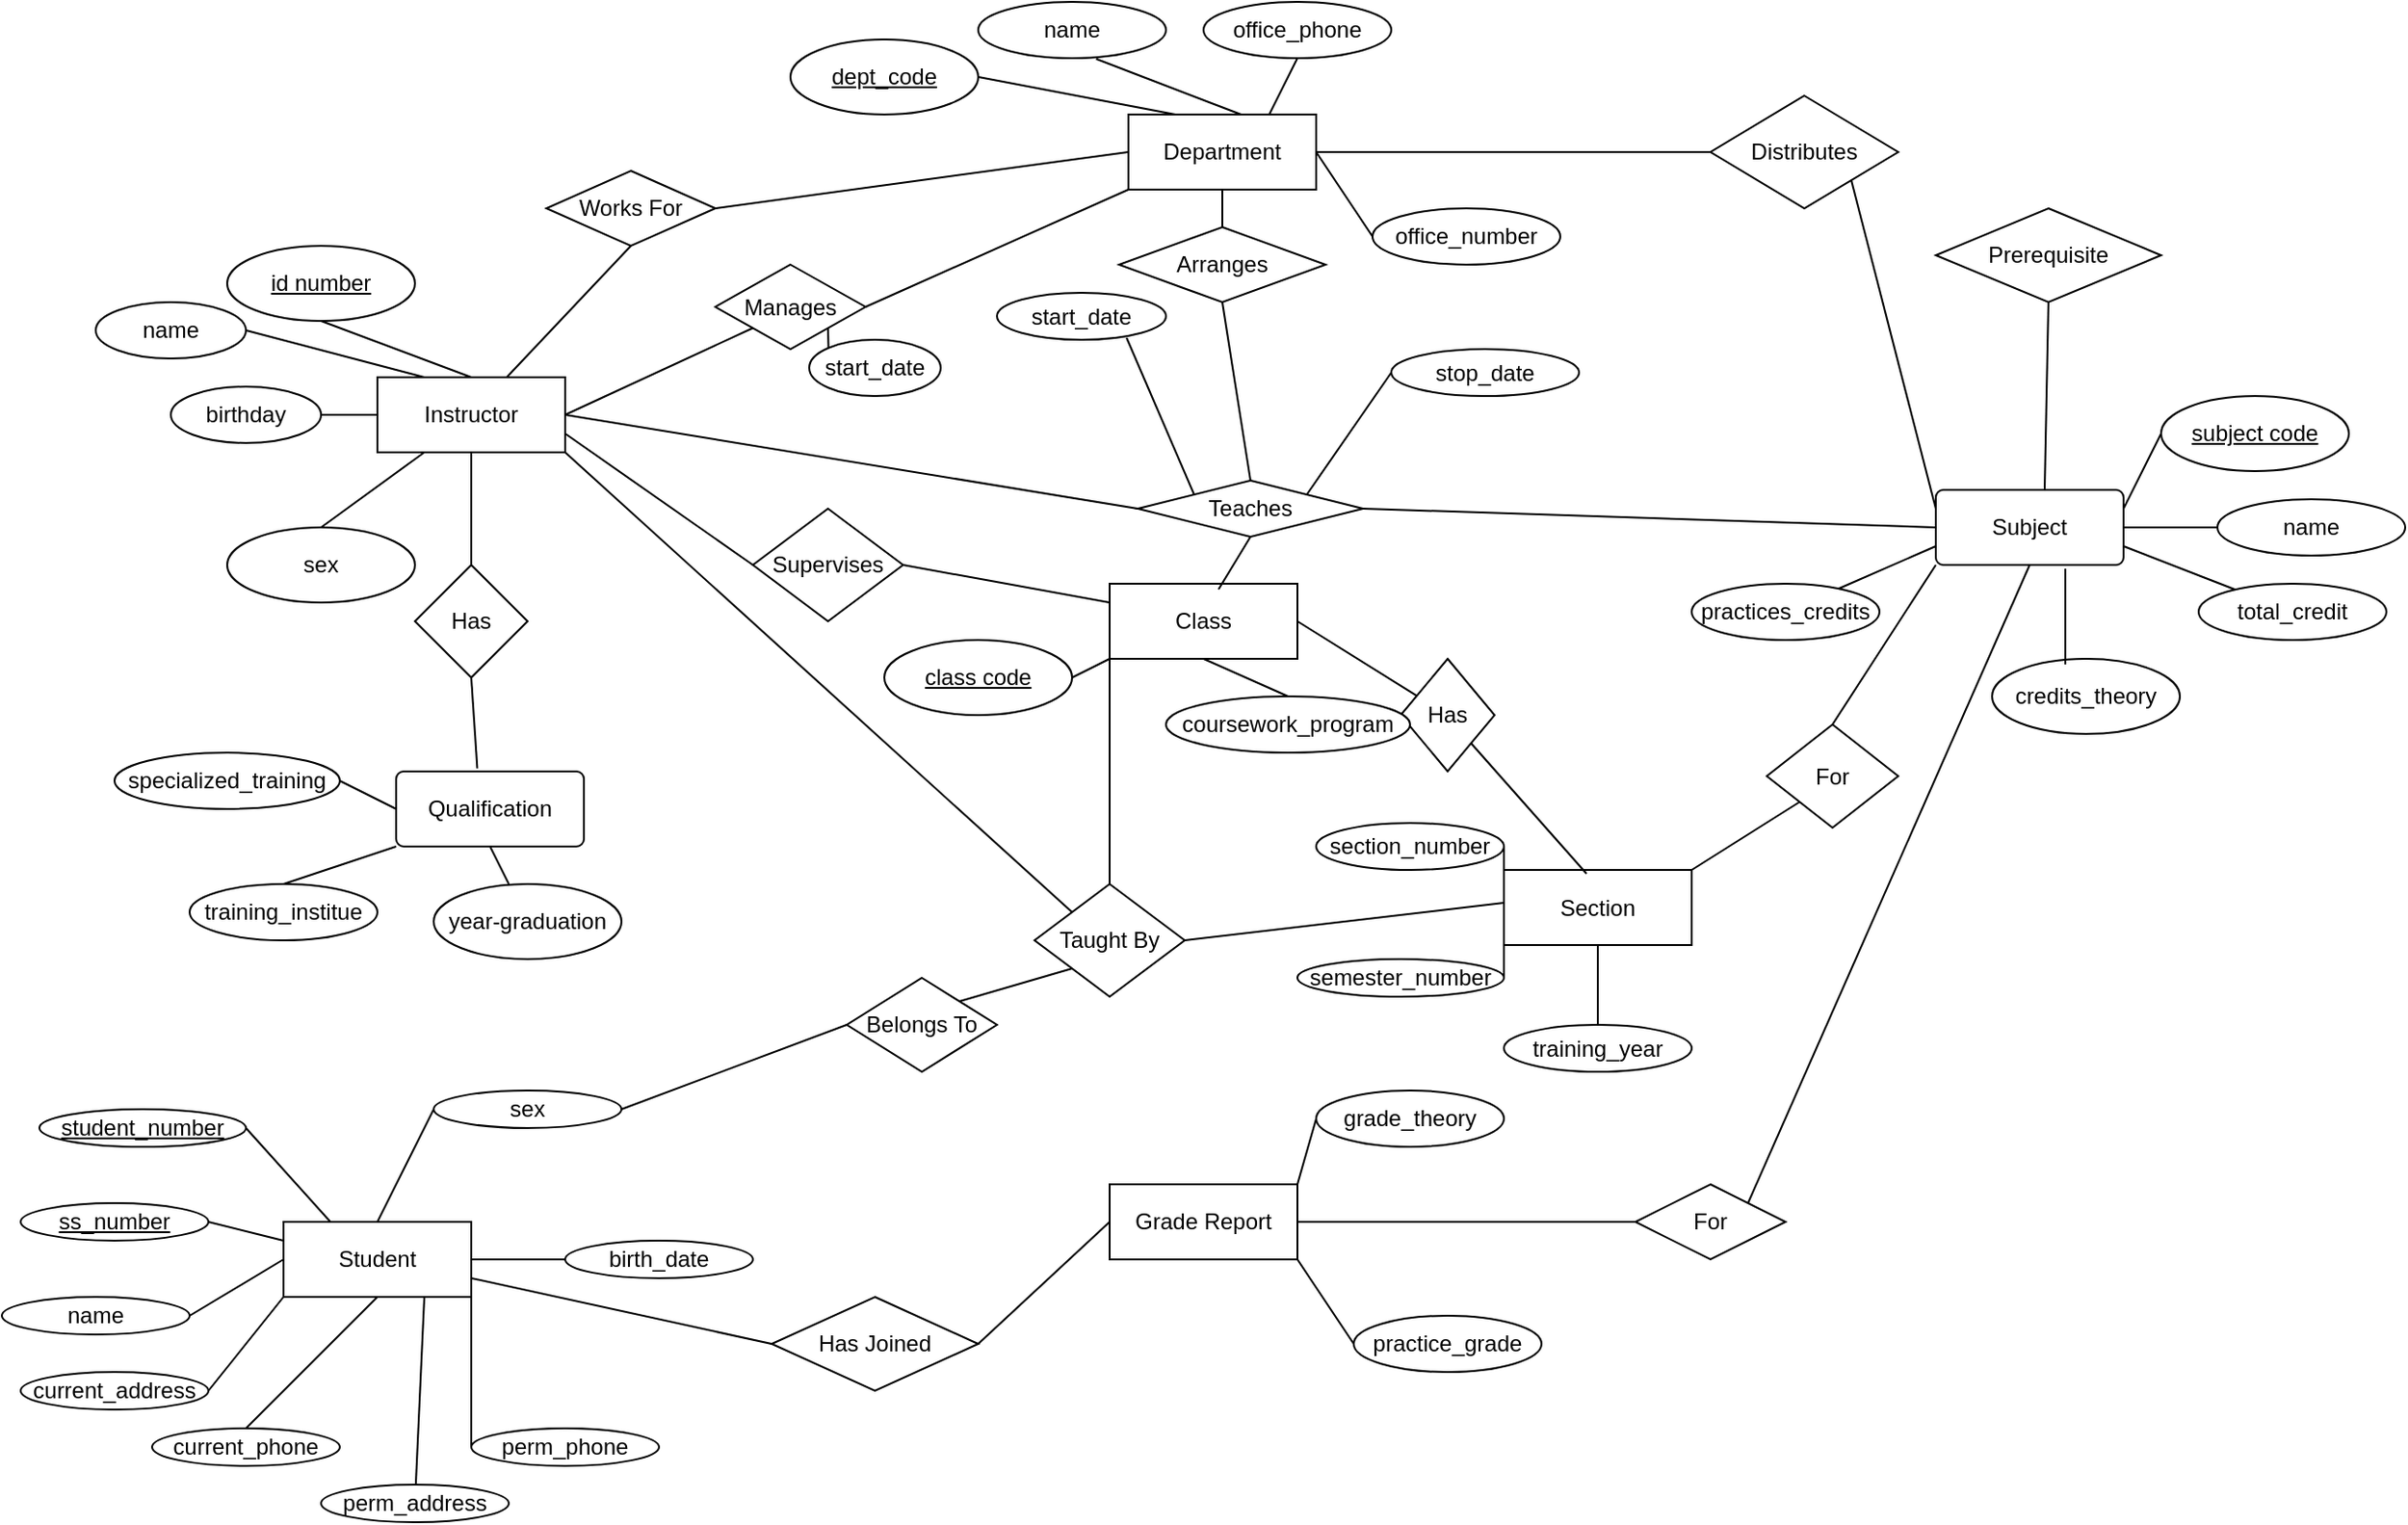 <mxfile version="27.1.1">
  <diagram id="R2lEEEUBdFMjLlhIrx00" name="Page-1">
    <mxGraphModel dx="2276" dy="789" grid="1" gridSize="10" guides="1" tooltips="1" connect="1" arrows="1" fold="1" page="1" pageScale="1" pageWidth="850" pageHeight="1100" math="0" shadow="0" extFonts="Permanent Marker^https://fonts.googleapis.com/css?family=Permanent+Marker">
      <root>
        <mxCell id="0" />
        <mxCell id="1" parent="0" />
        <mxCell id="DxgcCWAZKwAYyYCNNTz4-1" value="Department" style="whiteSpace=wrap;html=1;align=center;" parent="1" vertex="1">
          <mxGeometry x="530" y="70" width="100" height="40" as="geometry" />
        </mxCell>
        <mxCell id="DxgcCWAZKwAYyYCNNTz4-2" value="name" style="ellipse;whiteSpace=wrap;html=1;align=center;" parent="1" vertex="1">
          <mxGeometry x="450" y="10" width="100" height="30" as="geometry" />
        </mxCell>
        <mxCell id="DxgcCWAZKwAYyYCNNTz4-3" value="office_number" style="ellipse;whiteSpace=wrap;html=1;align=center;" parent="1" vertex="1">
          <mxGeometry x="660" y="120" width="100" height="30" as="geometry" />
        </mxCell>
        <mxCell id="DxgcCWAZKwAYyYCNNTz4-4" value="office_phone" style="ellipse;whiteSpace=wrap;html=1;align=center;" parent="1" vertex="1">
          <mxGeometry x="570" y="10" width="100" height="30" as="geometry" />
        </mxCell>
        <mxCell id="DxgcCWAZKwAYyYCNNTz4-5" value="dept_code" style="ellipse;whiteSpace=wrap;html=1;align=center;fontStyle=4;" parent="1" vertex="1">
          <mxGeometry x="350" y="30" width="100" height="40" as="geometry" />
        </mxCell>
        <mxCell id="DxgcCWAZKwAYyYCNNTz4-6" value="" style="endArrow=none;html=1;rounded=0;fontSize=12;startSize=8;endSize=8;curved=1;exitX=1;exitY=0.5;exitDx=0;exitDy=0;entryX=0.25;entryY=0;entryDx=0;entryDy=0;" parent="1" source="DxgcCWAZKwAYyYCNNTz4-5" target="DxgcCWAZKwAYyYCNNTz4-1" edge="1">
          <mxGeometry relative="1" as="geometry">
            <mxPoint x="450" y="230" as="sourcePoint" />
            <mxPoint x="610" y="230" as="targetPoint" />
          </mxGeometry>
        </mxCell>
        <mxCell id="DxgcCWAZKwAYyYCNNTz4-7" value="" style="endArrow=none;html=1;rounded=0;fontSize=12;startSize=8;endSize=8;curved=1;exitX=0.628;exitY=1.013;exitDx=0;exitDy=0;exitPerimeter=0;" parent="1" source="DxgcCWAZKwAYyYCNNTz4-2" edge="1">
          <mxGeometry relative="1" as="geometry">
            <mxPoint x="450" y="230" as="sourcePoint" />
            <mxPoint x="590" y="70" as="targetPoint" />
          </mxGeometry>
        </mxCell>
        <mxCell id="DxgcCWAZKwAYyYCNNTz4-8" value="" style="endArrow=none;html=1;rounded=0;fontSize=12;startSize=8;endSize=8;curved=1;entryX=0.5;entryY=1;entryDx=0;entryDy=0;exitX=0.75;exitY=0;exitDx=0;exitDy=0;" parent="1" source="DxgcCWAZKwAYyYCNNTz4-1" target="DxgcCWAZKwAYyYCNNTz4-4" edge="1">
          <mxGeometry relative="1" as="geometry">
            <mxPoint x="450" y="230" as="sourcePoint" />
            <mxPoint x="610" y="230" as="targetPoint" />
          </mxGeometry>
        </mxCell>
        <mxCell id="DxgcCWAZKwAYyYCNNTz4-9" value="" style="endArrow=none;html=1;rounded=0;fontSize=12;startSize=8;endSize=8;curved=1;exitX=1;exitY=0.5;exitDx=0;exitDy=0;entryX=0;entryY=0.5;entryDx=0;entryDy=0;" parent="1" source="DxgcCWAZKwAYyYCNNTz4-1" target="DxgcCWAZKwAYyYCNNTz4-3" edge="1">
          <mxGeometry relative="1" as="geometry">
            <mxPoint x="450" y="230" as="sourcePoint" />
            <mxPoint x="610" y="230" as="targetPoint" />
          </mxGeometry>
        </mxCell>
        <mxCell id="DxgcCWAZKwAYyYCNNTz4-10" value="Manages" style="shape=rhombus;perimeter=rhombusPerimeter;whiteSpace=wrap;html=1;align=center;" parent="1" vertex="1">
          <mxGeometry x="310" y="150" width="80" height="45" as="geometry" />
        </mxCell>
        <mxCell id="DxgcCWAZKwAYyYCNNTz4-11" value="" style="endArrow=none;html=1;rounded=0;fontSize=12;startSize=8;endSize=8;curved=1;entryX=0;entryY=1;entryDx=0;entryDy=0;exitX=1;exitY=0.5;exitDx=0;exitDy=0;" parent="1" source="DxgcCWAZKwAYyYCNNTz4-10" target="DxgcCWAZKwAYyYCNNTz4-1" edge="1">
          <mxGeometry relative="1" as="geometry">
            <mxPoint x="450" y="230" as="sourcePoint" />
            <mxPoint x="610" y="230" as="targetPoint" />
          </mxGeometry>
        </mxCell>
        <mxCell id="DxgcCWAZKwAYyYCNNTz4-12" value="start_date" style="ellipse;whiteSpace=wrap;html=1;align=center;" parent="1" vertex="1">
          <mxGeometry x="360" y="190" width="70" height="30" as="geometry" />
        </mxCell>
        <mxCell id="DxgcCWAZKwAYyYCNNTz4-14" value="Instructor" style="whiteSpace=wrap;html=1;align=center;" parent="1" vertex="1">
          <mxGeometry x="130" y="210" width="100" height="40" as="geometry" />
        </mxCell>
        <mxCell id="DxgcCWAZKwAYyYCNNTz4-15" value="" style="endArrow=none;html=1;rounded=0;fontSize=12;startSize=8;endSize=8;curved=1;entryX=0;entryY=1;entryDx=0;entryDy=0;exitX=1;exitY=0.5;exitDx=0;exitDy=0;" parent="1" source="DxgcCWAZKwAYyYCNNTz4-14" target="DxgcCWAZKwAYyYCNNTz4-10" edge="1">
          <mxGeometry relative="1" as="geometry">
            <mxPoint x="410" y="240" as="sourcePoint" />
            <mxPoint x="570" y="240" as="targetPoint" />
          </mxGeometry>
        </mxCell>
        <mxCell id="DxgcCWAZKwAYyYCNNTz4-16" value="id number" style="ellipse;whiteSpace=wrap;html=1;align=center;fontStyle=4;" parent="1" vertex="1">
          <mxGeometry x="50" y="140" width="100" height="40" as="geometry" />
        </mxCell>
        <mxCell id="DxgcCWAZKwAYyYCNNTz4-20" value="name" style="ellipse;whiteSpace=wrap;html=1;align=center;" parent="1" vertex="1">
          <mxGeometry x="-20" y="170" width="80" height="30" as="geometry" />
        </mxCell>
        <mxCell id="DxgcCWAZKwAYyYCNNTz4-21" value="birthday" style="ellipse;whiteSpace=wrap;html=1;align=center;" parent="1" vertex="1">
          <mxGeometry x="20" y="215" width="80" height="30" as="geometry" />
        </mxCell>
        <mxCell id="DxgcCWAZKwAYyYCNNTz4-22" value="sex" style="ellipse;whiteSpace=wrap;html=1;align=center;" parent="1" vertex="1">
          <mxGeometry x="50" y="290" width="100" height="40" as="geometry" />
        </mxCell>
        <mxCell id="DxgcCWAZKwAYyYCNNTz4-23" value="Has" style="shape=rhombus;perimeter=rhombusPerimeter;whiteSpace=wrap;html=1;align=center;" parent="1" vertex="1">
          <mxGeometry x="150" y="310" width="60" height="60" as="geometry" />
        </mxCell>
        <mxCell id="DxgcCWAZKwAYyYCNNTz4-24" value="" style="endArrow=none;html=1;rounded=0;fontSize=12;startSize=8;endSize=8;curved=1;entryX=0.5;entryY=1;entryDx=0;entryDy=0;exitX=0.5;exitY=0;exitDx=0;exitDy=0;" parent="1" source="DxgcCWAZKwAYyYCNNTz4-23" target="DxgcCWAZKwAYyYCNNTz4-14" edge="1">
          <mxGeometry width="50" height="50" relative="1" as="geometry">
            <mxPoint x="200" y="270" as="sourcePoint" />
            <mxPoint x="250" y="220" as="targetPoint" />
          </mxGeometry>
        </mxCell>
        <mxCell id="DxgcCWAZKwAYyYCNNTz4-25" value="" style="endArrow=none;html=1;rounded=0;fontSize=12;startSize=8;endSize=8;curved=1;entryX=0.5;entryY=1;entryDx=0;entryDy=0;exitX=0.432;exitY=-0.04;exitDx=0;exitDy=0;exitPerimeter=0;" parent="1" source="DxgcCWAZKwAYyYCNNTz4-26" target="DxgcCWAZKwAYyYCNNTz4-23" edge="1">
          <mxGeometry width="50" height="50" relative="1" as="geometry">
            <mxPoint x="180" y="410" as="sourcePoint" />
            <mxPoint x="250" y="220" as="targetPoint" />
          </mxGeometry>
        </mxCell>
        <mxCell id="DxgcCWAZKwAYyYCNNTz4-26" value="Qualification" style="rounded=1;arcSize=10;whiteSpace=wrap;html=1;align=center;" parent="1" vertex="1">
          <mxGeometry x="140" y="420" width="100" height="40" as="geometry" />
        </mxCell>
        <mxCell id="DxgcCWAZKwAYyYCNNTz4-27" value="specialized_training" style="ellipse;whiteSpace=wrap;html=1;align=center;" parent="1" vertex="1">
          <mxGeometry x="-10" y="410" width="120" height="30" as="geometry" />
        </mxCell>
        <mxCell id="DxgcCWAZKwAYyYCNNTz4-31" value="training_institue" style="ellipse;whiteSpace=wrap;html=1;align=center;" parent="1" vertex="1">
          <mxGeometry x="30" y="480" width="100" height="30" as="geometry" />
        </mxCell>
        <mxCell id="DxgcCWAZKwAYyYCNNTz4-33" value="year-graduation" style="ellipse;whiteSpace=wrap;html=1;align=center;" parent="1" vertex="1">
          <mxGeometry x="160" y="480" width="100" height="40" as="geometry" />
        </mxCell>
        <mxCell id="DxgcCWAZKwAYyYCNNTz4-34" value="" style="endArrow=none;html=1;rounded=0;fontSize=12;startSize=8;endSize=8;curved=1;exitX=0.5;exitY=1;exitDx=0;exitDy=0;entryX=0.4;entryY=0;entryDx=0;entryDy=0;entryPerimeter=0;" parent="1" source="DxgcCWAZKwAYyYCNNTz4-26" target="DxgcCWAZKwAYyYCNNTz4-33" edge="1">
          <mxGeometry relative="1" as="geometry">
            <mxPoint x="140" y="240" as="sourcePoint" />
            <mxPoint x="300" y="240" as="targetPoint" />
          </mxGeometry>
        </mxCell>
        <mxCell id="DxgcCWAZKwAYyYCNNTz4-35" value="" style="endArrow=none;html=1;rounded=0;fontSize=12;startSize=8;endSize=8;curved=1;entryX=0;entryY=0.5;entryDx=0;entryDy=0;exitX=1;exitY=0.5;exitDx=0;exitDy=0;" parent="1" source="DxgcCWAZKwAYyYCNNTz4-27" target="DxgcCWAZKwAYyYCNNTz4-26" edge="1">
          <mxGeometry relative="1" as="geometry">
            <mxPoint x="140" y="240" as="sourcePoint" />
            <mxPoint x="300" y="240" as="targetPoint" />
          </mxGeometry>
        </mxCell>
        <mxCell id="DxgcCWAZKwAYyYCNNTz4-36" value="" style="endArrow=none;html=1;rounded=0;fontSize=12;startSize=8;endSize=8;curved=1;entryX=0;entryY=1;entryDx=0;entryDy=0;exitX=0.5;exitY=0;exitDx=0;exitDy=0;" parent="1" source="DxgcCWAZKwAYyYCNNTz4-31" target="DxgcCWAZKwAYyYCNNTz4-26" edge="1">
          <mxGeometry width="50" height="50" relative="1" as="geometry">
            <mxPoint x="200" y="270" as="sourcePoint" />
            <mxPoint x="250" y="220" as="targetPoint" />
          </mxGeometry>
        </mxCell>
        <mxCell id="DxgcCWAZKwAYyYCNNTz4-37" value="" style="endArrow=none;html=1;rounded=0;fontSize=12;startSize=8;endSize=8;curved=1;entryX=0.5;entryY=1;entryDx=0;entryDy=0;exitX=0.5;exitY=0;exitDx=0;exitDy=0;" parent="1" source="DxgcCWAZKwAYyYCNNTz4-14" target="DxgcCWAZKwAYyYCNNTz4-16" edge="1">
          <mxGeometry width="50" height="50" relative="1" as="geometry">
            <mxPoint x="520" y="270" as="sourcePoint" />
            <mxPoint x="570" y="220" as="targetPoint" />
          </mxGeometry>
        </mxCell>
        <mxCell id="DxgcCWAZKwAYyYCNNTz4-38" value="" style="endArrow=none;html=1;rounded=0;fontSize=12;startSize=8;endSize=8;curved=1;entryX=0.25;entryY=0;entryDx=0;entryDy=0;exitX=1;exitY=0.5;exitDx=0;exitDy=0;" parent="1" source="DxgcCWAZKwAYyYCNNTz4-20" target="DxgcCWAZKwAYyYCNNTz4-14" edge="1">
          <mxGeometry width="50" height="50" relative="1" as="geometry">
            <mxPoint x="520" y="270" as="sourcePoint" />
            <mxPoint x="570" y="220" as="targetPoint" />
          </mxGeometry>
        </mxCell>
        <mxCell id="DxgcCWAZKwAYyYCNNTz4-39" value="" style="endArrow=none;html=1;rounded=0;fontSize=12;startSize=8;endSize=8;curved=1;exitX=1;exitY=0.5;exitDx=0;exitDy=0;entryX=0;entryY=0.5;entryDx=0;entryDy=0;" parent="1" source="DxgcCWAZKwAYyYCNNTz4-21" target="DxgcCWAZKwAYyYCNNTz4-14" edge="1">
          <mxGeometry width="50" height="50" relative="1" as="geometry">
            <mxPoint x="520" y="270" as="sourcePoint" />
            <mxPoint x="570" y="220" as="targetPoint" />
          </mxGeometry>
        </mxCell>
        <mxCell id="DxgcCWAZKwAYyYCNNTz4-40" value="" style="endArrow=none;html=1;rounded=0;fontSize=12;startSize=8;endSize=8;curved=1;entryX=0.25;entryY=1;entryDx=0;entryDy=0;exitX=0.5;exitY=0;exitDx=0;exitDy=0;" parent="1" source="DxgcCWAZKwAYyYCNNTz4-22" target="DxgcCWAZKwAYyYCNNTz4-14" edge="1">
          <mxGeometry width="50" height="50" relative="1" as="geometry">
            <mxPoint x="520" y="270" as="sourcePoint" />
            <mxPoint x="570" y="220" as="targetPoint" />
          </mxGeometry>
        </mxCell>
        <mxCell id="lBCHOd3Clvg6VPsQd0JG-1" value="Student" style="whiteSpace=wrap;html=1;align=center;" vertex="1" parent="1">
          <mxGeometry x="80" y="660" width="100" height="40" as="geometry" />
        </mxCell>
        <mxCell id="lBCHOd3Clvg6VPsQd0JG-2" value="sex" style="ellipse;whiteSpace=wrap;html=1;align=center;" vertex="1" parent="1">
          <mxGeometry x="160" y="590" width="100" height="20" as="geometry" />
        </mxCell>
        <mxCell id="lBCHOd3Clvg6VPsQd0JG-3" value="birth_date" style="ellipse;whiteSpace=wrap;html=1;align=center;" vertex="1" parent="1">
          <mxGeometry x="230" y="670" width="100" height="20" as="geometry" />
        </mxCell>
        <mxCell id="lBCHOd3Clvg6VPsQd0JG-4" value="perm_phone" style="ellipse;whiteSpace=wrap;html=1;align=center;" vertex="1" parent="1">
          <mxGeometry x="180" y="770" width="100" height="20" as="geometry" />
        </mxCell>
        <mxCell id="lBCHOd3Clvg6VPsQd0JG-5" value="perm_address" style="ellipse;whiteSpace=wrap;html=1;align=center;" vertex="1" parent="1">
          <mxGeometry x="100" y="800" width="100" height="20" as="geometry" />
        </mxCell>
        <mxCell id="lBCHOd3Clvg6VPsQd0JG-6" value="" style="endArrow=none;html=1;rounded=0;exitX=0.5;exitY=0;exitDx=0;exitDy=0;entryX=0;entryY=0.5;entryDx=0;entryDy=0;" edge="1" parent="1" source="lBCHOd3Clvg6VPsQd0JG-1" target="lBCHOd3Clvg6VPsQd0JG-2">
          <mxGeometry relative="1" as="geometry">
            <mxPoint x="350" y="610" as="sourcePoint" />
            <mxPoint x="510" y="610" as="targetPoint" />
          </mxGeometry>
        </mxCell>
        <mxCell id="lBCHOd3Clvg6VPsQd0JG-7" value="" style="endArrow=none;html=1;rounded=0;entryX=0;entryY=0.5;entryDx=0;entryDy=0;exitX=1;exitY=0.5;exitDx=0;exitDy=0;" edge="1" parent="1" source="lBCHOd3Clvg6VPsQd0JG-1" target="lBCHOd3Clvg6VPsQd0JG-3">
          <mxGeometry width="50" height="50" relative="1" as="geometry">
            <mxPoint x="190" y="680" as="sourcePoint" />
            <mxPoint x="450" y="580" as="targetPoint" />
          </mxGeometry>
        </mxCell>
        <mxCell id="lBCHOd3Clvg6VPsQd0JG-8" value="" style="endArrow=none;html=1;rounded=0;exitX=1;exitY=1;exitDx=0;exitDy=0;entryX=0;entryY=0.5;entryDx=0;entryDy=0;" edge="1" parent="1" source="lBCHOd3Clvg6VPsQd0JG-1" target="lBCHOd3Clvg6VPsQd0JG-4">
          <mxGeometry relative="1" as="geometry">
            <mxPoint x="350" y="610" as="sourcePoint" />
            <mxPoint x="510" y="610" as="targetPoint" />
          </mxGeometry>
        </mxCell>
        <mxCell id="lBCHOd3Clvg6VPsQd0JG-9" value="" style="endArrow=none;html=1;rounded=0;exitX=0.75;exitY=1;exitDx=0;exitDy=0;" edge="1" parent="1" source="lBCHOd3Clvg6VPsQd0JG-1" target="lBCHOd3Clvg6VPsQd0JG-5">
          <mxGeometry relative="1" as="geometry">
            <mxPoint x="350" y="610" as="sourcePoint" />
            <mxPoint x="510" y="610" as="targetPoint" />
          </mxGeometry>
        </mxCell>
        <mxCell id="lBCHOd3Clvg6VPsQd0JG-10" value="current_phone" style="ellipse;whiteSpace=wrap;html=1;align=center;" vertex="1" parent="1">
          <mxGeometry x="10" y="770" width="100" height="20" as="geometry" />
        </mxCell>
        <mxCell id="lBCHOd3Clvg6VPsQd0JG-11" value="" style="endArrow=none;html=1;rounded=0;entryX=0.5;entryY=1;entryDx=0;entryDy=0;exitX=0.5;exitY=0;exitDx=0;exitDy=0;" edge="1" parent="1" source="lBCHOd3Clvg6VPsQd0JG-10" target="lBCHOd3Clvg6VPsQd0JG-1">
          <mxGeometry width="50" height="50" relative="1" as="geometry">
            <mxPoint x="400" y="630" as="sourcePoint" />
            <mxPoint x="450" y="580" as="targetPoint" />
          </mxGeometry>
        </mxCell>
        <mxCell id="lBCHOd3Clvg6VPsQd0JG-12" value="current_address" style="ellipse;whiteSpace=wrap;html=1;align=center;" vertex="1" parent="1">
          <mxGeometry x="-60" y="740" width="100" height="20" as="geometry" />
        </mxCell>
        <mxCell id="lBCHOd3Clvg6VPsQd0JG-13" value="" style="endArrow=none;html=1;rounded=0;entryX=0;entryY=1;entryDx=0;entryDy=0;exitX=1;exitY=0.5;exitDx=0;exitDy=0;" edge="1" parent="1" source="lBCHOd3Clvg6VPsQd0JG-12" target="lBCHOd3Clvg6VPsQd0JG-1">
          <mxGeometry width="50" height="50" relative="1" as="geometry">
            <mxPoint x="400" y="830" as="sourcePoint" />
            <mxPoint x="450" y="780" as="targetPoint" />
          </mxGeometry>
        </mxCell>
        <mxCell id="lBCHOd3Clvg6VPsQd0JG-14" value="name" style="ellipse;whiteSpace=wrap;html=1;align=center;" vertex="1" parent="1">
          <mxGeometry x="-70" y="700" width="100" height="20" as="geometry" />
        </mxCell>
        <mxCell id="lBCHOd3Clvg6VPsQd0JG-15" value="" style="endArrow=none;html=1;rounded=0;entryX=0;entryY=0.5;entryDx=0;entryDy=0;exitX=1;exitY=0.5;exitDx=0;exitDy=0;" edge="1" parent="1" source="lBCHOd3Clvg6VPsQd0JG-14" target="lBCHOd3Clvg6VPsQd0JG-1">
          <mxGeometry width="50" height="50" relative="1" as="geometry">
            <mxPoint x="400" y="830" as="sourcePoint" />
            <mxPoint x="450" y="780" as="targetPoint" />
          </mxGeometry>
        </mxCell>
        <mxCell id="lBCHOd3Clvg6VPsQd0JG-16" value="ss_number" style="ellipse;whiteSpace=wrap;html=1;align=center;fontStyle=4;" vertex="1" parent="1">
          <mxGeometry x="-60" y="650" width="100" height="20" as="geometry" />
        </mxCell>
        <mxCell id="lBCHOd3Clvg6VPsQd0JG-17" value="student_number" style="ellipse;whiteSpace=wrap;html=1;align=center;fontStyle=4;" vertex="1" parent="1">
          <mxGeometry x="-50" y="600" width="110" height="20" as="geometry" />
        </mxCell>
        <mxCell id="lBCHOd3Clvg6VPsQd0JG-18" value="" style="endArrow=none;html=1;rounded=0;entryX=1;entryY=0.5;entryDx=0;entryDy=0;exitX=0.25;exitY=0;exitDx=0;exitDy=0;" edge="1" parent="1" source="lBCHOd3Clvg6VPsQd0JG-1" target="lBCHOd3Clvg6VPsQd0JG-17">
          <mxGeometry width="50" height="50" relative="1" as="geometry">
            <mxPoint x="400" y="830" as="sourcePoint" />
            <mxPoint x="450" y="780" as="targetPoint" />
          </mxGeometry>
        </mxCell>
        <mxCell id="lBCHOd3Clvg6VPsQd0JG-19" value="" style="endArrow=none;html=1;rounded=0;exitX=1;exitY=0.5;exitDx=0;exitDy=0;entryX=0;entryY=0.25;entryDx=0;entryDy=0;" edge="1" parent="1" source="lBCHOd3Clvg6VPsQd0JG-16" target="lBCHOd3Clvg6VPsQd0JG-1">
          <mxGeometry width="50" height="50" relative="1" as="geometry">
            <mxPoint x="400" y="830" as="sourcePoint" />
            <mxPoint x="450" y="780" as="targetPoint" />
          </mxGeometry>
        </mxCell>
        <mxCell id="lBCHOd3Clvg6VPsQd0JG-20" value="Has Joined" style="shape=rhombus;perimeter=rhombusPerimeter;whiteSpace=wrap;html=1;align=center;" vertex="1" parent="1">
          <mxGeometry x="340" y="700" width="110" height="50" as="geometry" />
        </mxCell>
        <mxCell id="lBCHOd3Clvg6VPsQd0JG-21" value="" style="endArrow=none;html=1;rounded=0;entryX=1;entryY=0.75;entryDx=0;entryDy=0;exitX=0;exitY=0.5;exitDx=0;exitDy=0;" edge="1" parent="1" source="lBCHOd3Clvg6VPsQd0JG-20" target="lBCHOd3Clvg6VPsQd0JG-1">
          <mxGeometry width="50" height="50" relative="1" as="geometry">
            <mxPoint x="400" y="830" as="sourcePoint" />
            <mxPoint x="450" y="780" as="targetPoint" />
          </mxGeometry>
        </mxCell>
        <mxCell id="lBCHOd3Clvg6VPsQd0JG-22" value="Grade Report" style="whiteSpace=wrap;html=1;align=center;" vertex="1" parent="1">
          <mxGeometry x="520" y="640" width="100" height="40" as="geometry" />
        </mxCell>
        <mxCell id="lBCHOd3Clvg6VPsQd0JG-23" value="" style="endArrow=none;html=1;rounded=0;exitX=1;exitY=0.5;exitDx=0;exitDy=0;entryX=0;entryY=0.5;entryDx=0;entryDy=0;" edge="1" parent="1" source="lBCHOd3Clvg6VPsQd0JG-20" target="lBCHOd3Clvg6VPsQd0JG-22">
          <mxGeometry width="50" height="50" relative="1" as="geometry">
            <mxPoint x="400" y="830" as="sourcePoint" />
            <mxPoint x="450" y="780" as="targetPoint" />
          </mxGeometry>
        </mxCell>
        <mxCell id="lBCHOd3Clvg6VPsQd0JG-24" value="grade_theory" style="ellipse;whiteSpace=wrap;html=1;align=center;" vertex="1" parent="1">
          <mxGeometry x="630" y="590" width="100" height="30" as="geometry" />
        </mxCell>
        <mxCell id="lBCHOd3Clvg6VPsQd0JG-25" value="practice_grade" style="ellipse;whiteSpace=wrap;html=1;align=center;" vertex="1" parent="1">
          <mxGeometry x="650" y="710" width="100" height="30" as="geometry" />
        </mxCell>
        <mxCell id="lBCHOd3Clvg6VPsQd0JG-26" value="" style="endArrow=none;html=1;rounded=0;entryX=0;entryY=0.5;entryDx=0;entryDy=0;exitX=1;exitY=0;exitDx=0;exitDy=0;" edge="1" parent="1" source="lBCHOd3Clvg6VPsQd0JG-22" target="lBCHOd3Clvg6VPsQd0JG-24">
          <mxGeometry width="50" height="50" relative="1" as="geometry">
            <mxPoint x="400" y="430" as="sourcePoint" />
            <mxPoint x="450" y="380" as="targetPoint" />
          </mxGeometry>
        </mxCell>
        <mxCell id="lBCHOd3Clvg6VPsQd0JG-27" value="" style="endArrow=none;html=1;rounded=0;entryX=0;entryY=0.5;entryDx=0;entryDy=0;exitX=1;exitY=1;exitDx=0;exitDy=0;" edge="1" parent="1" source="lBCHOd3Clvg6VPsQd0JG-22" target="lBCHOd3Clvg6VPsQd0JG-25">
          <mxGeometry width="50" height="50" relative="1" as="geometry">
            <mxPoint x="400" y="430" as="sourcePoint" />
            <mxPoint x="450" y="380" as="targetPoint" />
          </mxGeometry>
        </mxCell>
        <mxCell id="lBCHOd3Clvg6VPsQd0JG-28" value="For" style="shape=rhombus;perimeter=rhombusPerimeter;whiteSpace=wrap;html=1;align=center;" vertex="1" parent="1">
          <mxGeometry x="800" y="640" width="80" height="40" as="geometry" />
        </mxCell>
        <mxCell id="lBCHOd3Clvg6VPsQd0JG-29" value="" style="endArrow=none;html=1;rounded=0;entryX=0;entryY=0.5;entryDx=0;entryDy=0;exitX=1;exitY=0.5;exitDx=0;exitDy=0;" edge="1" parent="1" source="lBCHOd3Clvg6VPsQd0JG-22" target="lBCHOd3Clvg6VPsQd0JG-28">
          <mxGeometry width="50" height="50" relative="1" as="geometry">
            <mxPoint x="400" y="430" as="sourcePoint" />
            <mxPoint x="450" y="380" as="targetPoint" />
          </mxGeometry>
        </mxCell>
        <mxCell id="lBCHOd3Clvg6VPsQd0JG-30" value="Belongs To" style="shape=rhombus;perimeter=rhombusPerimeter;whiteSpace=wrap;html=1;align=center;" vertex="1" parent="1">
          <mxGeometry x="380" y="530" width="80" height="50" as="geometry" />
        </mxCell>
        <mxCell id="lBCHOd3Clvg6VPsQd0JG-31" value="" style="endArrow=none;html=1;rounded=0;exitX=1;exitY=0.5;exitDx=0;exitDy=0;entryX=0;entryY=0.5;entryDx=0;entryDy=0;" edge="1" parent="1" source="lBCHOd3Clvg6VPsQd0JG-2" target="lBCHOd3Clvg6VPsQd0JG-30">
          <mxGeometry relative="1" as="geometry">
            <mxPoint x="350" y="410" as="sourcePoint" />
            <mxPoint x="510" y="410" as="targetPoint" />
          </mxGeometry>
        </mxCell>
        <mxCell id="lBCHOd3Clvg6VPsQd0JG-32" value="Taught By" style="shape=rhombus;perimeter=rhombusPerimeter;whiteSpace=wrap;html=1;align=center;" vertex="1" parent="1">
          <mxGeometry x="480" y="480" width="80" height="60" as="geometry" />
        </mxCell>
        <mxCell id="lBCHOd3Clvg6VPsQd0JG-33" value="" style="endArrow=none;html=1;rounded=0;entryX=0;entryY=1;entryDx=0;entryDy=0;exitX=1;exitY=0;exitDx=0;exitDy=0;" edge="1" parent="1" source="lBCHOd3Clvg6VPsQd0JG-30" target="lBCHOd3Clvg6VPsQd0JG-32">
          <mxGeometry width="50" height="50" relative="1" as="geometry">
            <mxPoint x="400" y="430" as="sourcePoint" />
            <mxPoint x="450" y="380" as="targetPoint" />
          </mxGeometry>
        </mxCell>
        <mxCell id="lBCHOd3Clvg6VPsQd0JG-35" value="Section" style="whiteSpace=wrap;html=1;align=center;" vertex="1" parent="1">
          <mxGeometry x="730" y="472.5" width="100" height="40" as="geometry" />
        </mxCell>
        <mxCell id="lBCHOd3Clvg6VPsQd0JG-36" value="Class" style="whiteSpace=wrap;html=1;align=center;" vertex="1" parent="1">
          <mxGeometry x="520" y="320" width="100" height="40" as="geometry" />
        </mxCell>
        <mxCell id="lBCHOd3Clvg6VPsQd0JG-38" value="training_year" style="ellipse;whiteSpace=wrap;html=1;align=center;" vertex="1" parent="1">
          <mxGeometry x="730" y="555" width="100" height="25" as="geometry" />
        </mxCell>
        <mxCell id="lBCHOd3Clvg6VPsQd0JG-39" value="semester_number" style="ellipse;whiteSpace=wrap;html=1;align=center;" vertex="1" parent="1">
          <mxGeometry x="620" y="520" width="110" height="20" as="geometry" />
        </mxCell>
        <mxCell id="lBCHOd3Clvg6VPsQd0JG-40" value="section_number" style="ellipse;whiteSpace=wrap;html=1;align=center;" vertex="1" parent="1">
          <mxGeometry x="630" y="447.5" width="100" height="25" as="geometry" />
        </mxCell>
        <mxCell id="lBCHOd3Clvg6VPsQd0JG-41" value="" style="endArrow=none;html=1;rounded=0;entryX=0;entryY=0.5;entryDx=0;entryDy=0;exitX=1;exitY=0.5;exitDx=0;exitDy=0;" edge="1" parent="1" source="lBCHOd3Clvg6VPsQd0JG-40" target="lBCHOd3Clvg6VPsQd0JG-35">
          <mxGeometry relative="1" as="geometry">
            <mxPoint x="350" y="410" as="sourcePoint" />
            <mxPoint x="510" y="410" as="targetPoint" />
          </mxGeometry>
        </mxCell>
        <mxCell id="lBCHOd3Clvg6VPsQd0JG-42" value="" style="endArrow=none;html=1;rounded=0;entryX=0;entryY=1;entryDx=0;entryDy=0;exitX=1;exitY=0.5;exitDx=0;exitDy=0;" edge="1" parent="1" source="lBCHOd3Clvg6VPsQd0JG-39" target="lBCHOd3Clvg6VPsQd0JG-35">
          <mxGeometry width="50" height="50" relative="1" as="geometry">
            <mxPoint x="400" y="430" as="sourcePoint" />
            <mxPoint x="450" y="380" as="targetPoint" />
          </mxGeometry>
        </mxCell>
        <mxCell id="lBCHOd3Clvg6VPsQd0JG-43" value="" style="endArrow=none;html=1;rounded=0;entryX=0.5;entryY=1;entryDx=0;entryDy=0;exitX=0.5;exitY=0;exitDx=0;exitDy=0;" edge="1" parent="1" source="lBCHOd3Clvg6VPsQd0JG-38" target="lBCHOd3Clvg6VPsQd0JG-35">
          <mxGeometry relative="1" as="geometry">
            <mxPoint x="350" y="410" as="sourcePoint" />
            <mxPoint x="510" y="410" as="targetPoint" />
          </mxGeometry>
        </mxCell>
        <mxCell id="lBCHOd3Clvg6VPsQd0JG-44" value="Distributes" style="shape=rhombus;perimeter=rhombusPerimeter;whiteSpace=wrap;html=1;align=center;" vertex="1" parent="1">
          <mxGeometry x="840" y="60" width="100" height="60" as="geometry" />
        </mxCell>
        <mxCell id="lBCHOd3Clvg6VPsQd0JG-45" value="" style="endArrow=none;html=1;rounded=0;exitX=1;exitY=0.5;exitDx=0;exitDy=0;entryX=0;entryY=0.5;entryDx=0;entryDy=0;" edge="1" parent="1" source="DxgcCWAZKwAYyYCNNTz4-1" target="lBCHOd3Clvg6VPsQd0JG-44">
          <mxGeometry relative="1" as="geometry">
            <mxPoint x="350" y="410" as="sourcePoint" />
            <mxPoint x="510" y="410" as="targetPoint" />
          </mxGeometry>
        </mxCell>
        <mxCell id="lBCHOd3Clvg6VPsQd0JG-46" value="Has" style="shape=rhombus;perimeter=rhombusPerimeter;whiteSpace=wrap;html=1;align=center;" vertex="1" parent="1">
          <mxGeometry x="675" y="360" width="50" height="60" as="geometry" />
        </mxCell>
        <mxCell id="lBCHOd3Clvg6VPsQd0JG-47" value="" style="endArrow=none;html=1;rounded=0;entryX=1;entryY=0.5;entryDx=0;entryDy=0;" edge="1" parent="1" source="lBCHOd3Clvg6VPsQd0JG-46" target="lBCHOd3Clvg6VPsQd0JG-36">
          <mxGeometry width="50" height="50" relative="1" as="geometry">
            <mxPoint x="400" y="430" as="sourcePoint" />
            <mxPoint x="450" y="380" as="targetPoint" />
          </mxGeometry>
        </mxCell>
        <mxCell id="lBCHOd3Clvg6VPsQd0JG-50" value="" style="endArrow=none;html=1;rounded=0;entryX=0.44;entryY=0.05;entryDx=0;entryDy=0;entryPerimeter=0;exitX=1;exitY=1;exitDx=0;exitDy=0;" edge="1" parent="1" source="lBCHOd3Clvg6VPsQd0JG-46" target="lBCHOd3Clvg6VPsQd0JG-35">
          <mxGeometry relative="1" as="geometry">
            <mxPoint x="350" y="410" as="sourcePoint" />
            <mxPoint x="510" y="410" as="targetPoint" />
          </mxGeometry>
        </mxCell>
        <mxCell id="lBCHOd3Clvg6VPsQd0JG-51" value="coursework_program" style="ellipse;whiteSpace=wrap;html=1;align=center;" vertex="1" parent="1">
          <mxGeometry x="550" y="380" width="130" height="30" as="geometry" />
        </mxCell>
        <mxCell id="lBCHOd3Clvg6VPsQd0JG-52" value="" style="endArrow=none;html=1;rounded=0;entryX=0.5;entryY=1;entryDx=0;entryDy=0;exitX=0.5;exitY=0;exitDx=0;exitDy=0;" edge="1" parent="1" source="lBCHOd3Clvg6VPsQd0JG-51" target="lBCHOd3Clvg6VPsQd0JG-36">
          <mxGeometry relative="1" as="geometry">
            <mxPoint x="350" y="410" as="sourcePoint" />
            <mxPoint x="510" y="410" as="targetPoint" />
          </mxGeometry>
        </mxCell>
        <mxCell id="lBCHOd3Clvg6VPsQd0JG-53" value="class code" style="ellipse;whiteSpace=wrap;html=1;align=center;fontStyle=4;" vertex="1" parent="1">
          <mxGeometry x="400" y="350" width="100" height="40" as="geometry" />
        </mxCell>
        <mxCell id="lBCHOd3Clvg6VPsQd0JG-54" value="" style="endArrow=none;html=1;rounded=0;entryX=0;entryY=1;entryDx=0;entryDy=0;exitX=1;exitY=0.5;exitDx=0;exitDy=0;" edge="1" parent="1" source="lBCHOd3Clvg6VPsQd0JG-53" target="lBCHOd3Clvg6VPsQd0JG-36">
          <mxGeometry width="50" height="50" relative="1" as="geometry">
            <mxPoint x="400" y="430" as="sourcePoint" />
            <mxPoint x="450" y="380" as="targetPoint" />
          </mxGeometry>
        </mxCell>
        <mxCell id="lBCHOd3Clvg6VPsQd0JG-55" value="Supervises" style="shape=rhombus;perimeter=rhombusPerimeter;whiteSpace=wrap;html=1;align=center;" vertex="1" parent="1">
          <mxGeometry x="330" y="280" width="80" height="60" as="geometry" />
        </mxCell>
        <mxCell id="lBCHOd3Clvg6VPsQd0JG-56" value="" style="endArrow=none;html=1;rounded=0;entryX=0;entryY=0.25;entryDx=0;entryDy=0;exitX=1;exitY=0.5;exitDx=0;exitDy=0;" edge="1" parent="1" source="lBCHOd3Clvg6VPsQd0JG-55" target="lBCHOd3Clvg6VPsQd0JG-36">
          <mxGeometry relative="1" as="geometry">
            <mxPoint x="350" y="410" as="sourcePoint" />
            <mxPoint x="510" y="410" as="targetPoint" />
          </mxGeometry>
        </mxCell>
        <mxCell id="lBCHOd3Clvg6VPsQd0JG-57" value="" style="endArrow=none;html=1;rounded=0;entryX=0;entryY=0.5;entryDx=0;entryDy=0;exitX=1;exitY=0.75;exitDx=0;exitDy=0;" edge="1" parent="1" source="DxgcCWAZKwAYyYCNNTz4-14" target="lBCHOd3Clvg6VPsQd0JG-55">
          <mxGeometry width="50" height="50" relative="1" as="geometry">
            <mxPoint x="360" y="440" as="sourcePoint" />
            <mxPoint x="410" y="390" as="targetPoint" />
          </mxGeometry>
        </mxCell>
        <mxCell id="lBCHOd3Clvg6VPsQd0JG-58" value="Subject" style="rounded=1;arcSize=10;whiteSpace=wrap;html=1;align=center;" vertex="1" parent="1">
          <mxGeometry x="960" y="270" width="100" height="40" as="geometry" />
        </mxCell>
        <mxCell id="lBCHOd3Clvg6VPsQd0JG-59" value="subject code" style="ellipse;whiteSpace=wrap;html=1;align=center;fontStyle=4;" vertex="1" parent="1">
          <mxGeometry x="1080" y="220" width="100" height="40" as="geometry" />
        </mxCell>
        <mxCell id="lBCHOd3Clvg6VPsQd0JG-60" value="" style="endArrow=none;html=1;rounded=0;entryX=0;entryY=0.5;entryDx=0;entryDy=0;exitX=1;exitY=0.25;exitDx=0;exitDy=0;" edge="1" parent="1" source="lBCHOd3Clvg6VPsQd0JG-58" target="lBCHOd3Clvg6VPsQd0JG-59">
          <mxGeometry relative="1" as="geometry">
            <mxPoint x="1000" y="390" as="sourcePoint" />
            <mxPoint x="1160" y="390" as="targetPoint" />
          </mxGeometry>
        </mxCell>
        <mxCell id="lBCHOd3Clvg6VPsQd0JG-61" value="name" style="ellipse;whiteSpace=wrap;html=1;align=center;" vertex="1" parent="1">
          <mxGeometry x="1110" y="275" width="100" height="30" as="geometry" />
        </mxCell>
        <mxCell id="lBCHOd3Clvg6VPsQd0JG-62" value="" style="endArrow=none;html=1;rounded=0;entryX=0;entryY=0.5;entryDx=0;entryDy=0;exitX=1;exitY=0.5;exitDx=0;exitDy=0;" edge="1" parent="1" source="lBCHOd3Clvg6VPsQd0JG-58" target="lBCHOd3Clvg6VPsQd0JG-61">
          <mxGeometry width="50" height="50" relative="1" as="geometry">
            <mxPoint x="1060" y="410" as="sourcePoint" />
            <mxPoint x="1110" y="360" as="targetPoint" />
          </mxGeometry>
        </mxCell>
        <mxCell id="lBCHOd3Clvg6VPsQd0JG-63" value="total_credit" style="ellipse;whiteSpace=wrap;html=1;align=center;" vertex="1" parent="1">
          <mxGeometry x="1100" y="320" width="100" height="30" as="geometry" />
        </mxCell>
        <mxCell id="lBCHOd3Clvg6VPsQd0JG-64" value="" style="endArrow=none;html=1;rounded=0;exitX=1;exitY=0.75;exitDx=0;exitDy=0;" edge="1" parent="1" source="lBCHOd3Clvg6VPsQd0JG-58" target="lBCHOd3Clvg6VPsQd0JG-63">
          <mxGeometry relative="1" as="geometry">
            <mxPoint x="1000" y="390" as="sourcePoint" />
            <mxPoint x="1160" y="390" as="targetPoint" />
          </mxGeometry>
        </mxCell>
        <mxCell id="lBCHOd3Clvg6VPsQd0JG-66" value="credits_theory" style="ellipse;whiteSpace=wrap;html=1;align=center;" vertex="1" parent="1">
          <mxGeometry x="990" y="360" width="100" height="40" as="geometry" />
        </mxCell>
        <mxCell id="lBCHOd3Clvg6VPsQd0JG-67" value="" style="endArrow=none;html=1;rounded=0;exitX=0.69;exitY=1.05;exitDx=0;exitDy=0;exitPerimeter=0;entryX=0.39;entryY=0.075;entryDx=0;entryDy=0;entryPerimeter=0;" edge="1" parent="1" source="lBCHOd3Clvg6VPsQd0JG-58" target="lBCHOd3Clvg6VPsQd0JG-66">
          <mxGeometry relative="1" as="geometry">
            <mxPoint x="1000" y="390" as="sourcePoint" />
            <mxPoint x="1160" y="390" as="targetPoint" />
          </mxGeometry>
        </mxCell>
        <mxCell id="lBCHOd3Clvg6VPsQd0JG-68" value="" style="endArrow=none;html=1;rounded=0;entryX=1;entryY=1;entryDx=0;entryDy=0;exitX=0;exitY=0.25;exitDx=0;exitDy=0;" edge="1" parent="1" source="lBCHOd3Clvg6VPsQd0JG-58" target="lBCHOd3Clvg6VPsQd0JG-44">
          <mxGeometry width="50" height="50" relative="1" as="geometry">
            <mxPoint x="1060" y="430" as="sourcePoint" />
            <mxPoint x="1110" y="380" as="targetPoint" />
          </mxGeometry>
        </mxCell>
        <mxCell id="lBCHOd3Clvg6VPsQd0JG-69" value="Prerequisite" style="shape=rhombus;perimeter=rhombusPerimeter;whiteSpace=wrap;html=1;align=center;" vertex="1" parent="1">
          <mxGeometry x="960" y="120" width="120" height="50" as="geometry" />
        </mxCell>
        <mxCell id="lBCHOd3Clvg6VPsQd0JG-70" value="" style="endArrow=none;html=1;rounded=0;entryX=0.58;entryY=0;entryDx=0;entryDy=0;entryPerimeter=0;" edge="1" parent="1" target="lBCHOd3Clvg6VPsQd0JG-58">
          <mxGeometry relative="1" as="geometry">
            <mxPoint x="1020" y="170" as="sourcePoint" />
            <mxPoint x="1250" y="100" as="targetPoint" />
            <Array as="points" />
          </mxGeometry>
        </mxCell>
        <mxCell id="lBCHOd3Clvg6VPsQd0JG-71" value="Arranges" style="shape=rhombus;perimeter=rhombusPerimeter;whiteSpace=wrap;html=1;align=center;" vertex="1" parent="1">
          <mxGeometry x="525" y="130" width="110" height="40" as="geometry" />
        </mxCell>
        <mxCell id="lBCHOd3Clvg6VPsQd0JG-72" value="" style="endArrow=none;html=1;rounded=0;exitX=0.5;exitY=1;exitDx=0;exitDy=0;entryX=0.5;entryY=0;entryDx=0;entryDy=0;" edge="1" parent="1" source="DxgcCWAZKwAYyYCNNTz4-1" target="lBCHOd3Clvg6VPsQd0JG-71">
          <mxGeometry relative="1" as="geometry">
            <mxPoint x="520" y="410" as="sourcePoint" />
            <mxPoint x="680" y="410" as="targetPoint" />
          </mxGeometry>
        </mxCell>
        <mxCell id="lBCHOd3Clvg6VPsQd0JG-73" value="Teaches" style="shape=rhombus;perimeter=rhombusPerimeter;whiteSpace=wrap;html=1;align=center;" vertex="1" parent="1">
          <mxGeometry x="535" y="265" width="120" height="30" as="geometry" />
        </mxCell>
        <mxCell id="lBCHOd3Clvg6VPsQd0JG-74" value="" style="endArrow=none;html=1;rounded=0;entryX=0.5;entryY=1;entryDx=0;entryDy=0;exitX=0.5;exitY=0;exitDx=0;exitDy=0;" edge="1" parent="1" source="lBCHOd3Clvg6VPsQd0JG-73" target="lBCHOd3Clvg6VPsQd0JG-71">
          <mxGeometry width="50" height="50" relative="1" as="geometry">
            <mxPoint x="570" y="430" as="sourcePoint" />
            <mxPoint x="620" y="380" as="targetPoint" />
          </mxGeometry>
        </mxCell>
        <mxCell id="lBCHOd3Clvg6VPsQd0JG-75" value="" style="endArrow=none;html=1;rounded=0;entryX=0.5;entryY=1;entryDx=0;entryDy=0;exitX=0.58;exitY=0.075;exitDx=0;exitDy=0;exitPerimeter=0;" edge="1" parent="1" source="lBCHOd3Clvg6VPsQd0JG-36" target="lBCHOd3Clvg6VPsQd0JG-73">
          <mxGeometry width="50" height="50" relative="1" as="geometry">
            <mxPoint x="570" y="430" as="sourcePoint" />
            <mxPoint x="620" y="380" as="targetPoint" />
          </mxGeometry>
        </mxCell>
        <mxCell id="lBCHOd3Clvg6VPsQd0JG-76" value="stop_date" style="ellipse;whiteSpace=wrap;html=1;align=center;" vertex="1" parent="1">
          <mxGeometry x="670" y="195" width="100" height="25" as="geometry" />
        </mxCell>
        <mxCell id="lBCHOd3Clvg6VPsQd0JG-78" value="" style="endArrow=none;html=1;rounded=0;entryX=0;entryY=0.5;entryDx=0;entryDy=0;exitX=1;exitY=0;exitDx=0;exitDy=0;" edge="1" parent="1" source="lBCHOd3Clvg6VPsQd0JG-73" target="lBCHOd3Clvg6VPsQd0JG-76">
          <mxGeometry width="50" height="50" relative="1" as="geometry">
            <mxPoint x="570" y="430" as="sourcePoint" />
            <mxPoint x="620" y="380" as="targetPoint" />
          </mxGeometry>
        </mxCell>
        <mxCell id="lBCHOd3Clvg6VPsQd0JG-79" value="start_date" style="ellipse;whiteSpace=wrap;html=1;align=center;" vertex="1" parent="1">
          <mxGeometry x="460" y="165" width="90" height="25" as="geometry" />
        </mxCell>
        <mxCell id="lBCHOd3Clvg6VPsQd0JG-80" value="" style="endArrow=none;html=1;rounded=0;entryX=0.767;entryY=0.96;entryDx=0;entryDy=0;entryPerimeter=0;exitX=0;exitY=0;exitDx=0;exitDy=0;" edge="1" parent="1" source="lBCHOd3Clvg6VPsQd0JG-73" target="lBCHOd3Clvg6VPsQd0JG-79">
          <mxGeometry width="50" height="50" relative="1" as="geometry">
            <mxPoint x="570" y="430" as="sourcePoint" />
            <mxPoint x="620" y="380" as="targetPoint" />
            <Array as="points" />
          </mxGeometry>
        </mxCell>
        <mxCell id="lBCHOd3Clvg6VPsQd0JG-81" value="" style="endArrow=none;html=1;rounded=0;entryX=1;entryY=1;entryDx=0;entryDy=0;exitX=0;exitY=0;exitDx=0;exitDy=0;" edge="1" parent="1" source="DxgcCWAZKwAYyYCNNTz4-12" target="DxgcCWAZKwAYyYCNNTz4-10">
          <mxGeometry width="50" height="50" relative="1" as="geometry">
            <mxPoint x="387" y="210" as="sourcePoint" />
            <mxPoint x="580" y="390" as="targetPoint" />
          </mxGeometry>
        </mxCell>
        <mxCell id="lBCHOd3Clvg6VPsQd0JG-82" value="Works For" style="shape=rhombus;perimeter=rhombusPerimeter;whiteSpace=wrap;html=1;align=center;" vertex="1" parent="1">
          <mxGeometry x="220" y="100" width="90" height="40" as="geometry" />
        </mxCell>
        <mxCell id="lBCHOd3Clvg6VPsQd0JG-83" value="" style="endArrow=none;html=1;rounded=0;entryX=0;entryY=0.5;entryDx=0;entryDy=0;exitX=1;exitY=0.5;exitDx=0;exitDy=0;" edge="1" parent="1" source="lBCHOd3Clvg6VPsQd0JG-82" target="DxgcCWAZKwAYyYCNNTz4-1">
          <mxGeometry relative="1" as="geometry">
            <mxPoint x="520" y="410" as="sourcePoint" />
            <mxPoint x="680" y="410" as="targetPoint" />
          </mxGeometry>
        </mxCell>
        <mxCell id="lBCHOd3Clvg6VPsQd0JG-84" value="" style="endArrow=none;html=1;rounded=0;entryX=0.5;entryY=1;entryDx=0;entryDy=0;" edge="1" parent="1" source="DxgcCWAZKwAYyYCNNTz4-14" target="lBCHOd3Clvg6VPsQd0JG-82">
          <mxGeometry relative="1" as="geometry">
            <mxPoint x="480" y="420" as="sourcePoint" />
            <mxPoint x="640" y="420" as="targetPoint" />
          </mxGeometry>
        </mxCell>
        <mxCell id="lBCHOd3Clvg6VPsQd0JG-85" value="" style="endArrow=none;html=1;rounded=0;entryX=0;entryY=0.5;entryDx=0;entryDy=0;exitX=1;exitY=0.5;exitDx=0;exitDy=0;" edge="1" parent="1" source="lBCHOd3Clvg6VPsQd0JG-73" target="lBCHOd3Clvg6VPsQd0JG-58">
          <mxGeometry width="50" height="50" relative="1" as="geometry">
            <mxPoint x="570" y="430" as="sourcePoint" />
            <mxPoint x="620" y="380" as="targetPoint" />
          </mxGeometry>
        </mxCell>
        <mxCell id="lBCHOd3Clvg6VPsQd0JG-86" value="" style="endArrow=none;html=1;rounded=0;entryX=1;entryY=0.5;entryDx=0;entryDy=0;exitX=0;exitY=0.5;exitDx=0;exitDy=0;" edge="1" parent="1" source="lBCHOd3Clvg6VPsQd0JG-73" target="DxgcCWAZKwAYyYCNNTz4-14">
          <mxGeometry width="50" height="50" relative="1" as="geometry">
            <mxPoint x="570" y="430" as="sourcePoint" />
            <mxPoint x="620" y="380" as="targetPoint" />
          </mxGeometry>
        </mxCell>
        <mxCell id="lBCHOd3Clvg6VPsQd0JG-87" value="" style="endArrow=none;html=1;rounded=0;entryX=1;entryY=1;entryDx=0;entryDy=0;exitX=0;exitY=0;exitDx=0;exitDy=0;" edge="1" parent="1" source="lBCHOd3Clvg6VPsQd0JG-32" target="DxgcCWAZKwAYyYCNNTz4-14">
          <mxGeometry width="50" height="50" relative="1" as="geometry">
            <mxPoint x="570" y="430" as="sourcePoint" />
            <mxPoint x="620" y="380" as="targetPoint" />
          </mxGeometry>
        </mxCell>
        <mxCell id="lBCHOd3Clvg6VPsQd0JG-88" value="" style="endArrow=none;html=1;rounded=0;entryX=0.5;entryY=1;entryDx=0;entryDy=0;exitX=1;exitY=0;exitDx=0;exitDy=0;" edge="1" parent="1" source="lBCHOd3Clvg6VPsQd0JG-28" target="lBCHOd3Clvg6VPsQd0JG-58">
          <mxGeometry width="50" height="50" relative="1" as="geometry">
            <mxPoint x="570" y="430" as="sourcePoint" />
            <mxPoint x="620" y="380" as="targetPoint" />
          </mxGeometry>
        </mxCell>
        <mxCell id="lBCHOd3Clvg6VPsQd0JG-89" value="For" style="shape=rhombus;perimeter=rhombusPerimeter;whiteSpace=wrap;html=1;align=center;" vertex="1" parent="1">
          <mxGeometry x="870" y="395" width="70" height="55" as="geometry" />
        </mxCell>
        <mxCell id="lBCHOd3Clvg6VPsQd0JG-90" value="" style="endArrow=none;html=1;rounded=0;entryX=0.5;entryY=0;entryDx=0;entryDy=0;exitX=0;exitY=1;exitDx=0;exitDy=0;" edge="1" parent="1" source="lBCHOd3Clvg6VPsQd0JG-58" target="lBCHOd3Clvg6VPsQd0JG-89">
          <mxGeometry relative="1" as="geometry">
            <mxPoint x="520" y="410" as="sourcePoint" />
            <mxPoint x="680" y="410" as="targetPoint" />
          </mxGeometry>
        </mxCell>
        <mxCell id="lBCHOd3Clvg6VPsQd0JG-91" value="" style="endArrow=none;html=1;rounded=0;entryX=0;entryY=1;entryDx=0;entryDy=0;exitX=1;exitY=0;exitDx=0;exitDy=0;" edge="1" parent="1" source="lBCHOd3Clvg6VPsQd0JG-35" target="lBCHOd3Clvg6VPsQd0JG-89">
          <mxGeometry relative="1" as="geometry">
            <mxPoint x="520" y="410" as="sourcePoint" />
            <mxPoint x="680" y="410" as="targetPoint" />
          </mxGeometry>
        </mxCell>
        <mxCell id="lBCHOd3Clvg6VPsQd0JG-92" value="" style="endArrow=none;html=1;rounded=0;exitX=1;exitY=0.5;exitDx=0;exitDy=0;" edge="1" parent="1" source="lBCHOd3Clvg6VPsQd0JG-32">
          <mxGeometry width="50" height="50" relative="1" as="geometry">
            <mxPoint x="570" y="730" as="sourcePoint" />
            <mxPoint x="730" y="490" as="targetPoint" />
          </mxGeometry>
        </mxCell>
        <mxCell id="lBCHOd3Clvg6VPsQd0JG-94" value="" style="endArrow=none;html=1;rounded=0;entryX=0;entryY=1;entryDx=0;entryDy=0;exitX=0.5;exitY=0;exitDx=0;exitDy=0;" edge="1" parent="1" source="lBCHOd3Clvg6VPsQd0JG-32" target="lBCHOd3Clvg6VPsQd0JG-36">
          <mxGeometry width="50" height="50" relative="1" as="geometry">
            <mxPoint x="570" y="730" as="sourcePoint" />
            <mxPoint x="620" y="680" as="targetPoint" />
          </mxGeometry>
        </mxCell>
        <mxCell id="lBCHOd3Clvg6VPsQd0JG-95" value="practices_credits" style="ellipse;whiteSpace=wrap;html=1;align=center;" vertex="1" parent="1">
          <mxGeometry x="830" y="320" width="100" height="30" as="geometry" />
        </mxCell>
        <mxCell id="lBCHOd3Clvg6VPsQd0JG-96" value="" style="endArrow=none;html=1;rounded=0;entryX=0;entryY=0.75;entryDx=0;entryDy=0;" edge="1" parent="1" source="lBCHOd3Clvg6VPsQd0JG-95" target="lBCHOd3Clvg6VPsQd0JG-58">
          <mxGeometry width="50" height="50" relative="1" as="geometry">
            <mxPoint x="570" y="340" as="sourcePoint" />
            <mxPoint x="620" y="290" as="targetPoint" />
          </mxGeometry>
        </mxCell>
      </root>
    </mxGraphModel>
  </diagram>
</mxfile>
